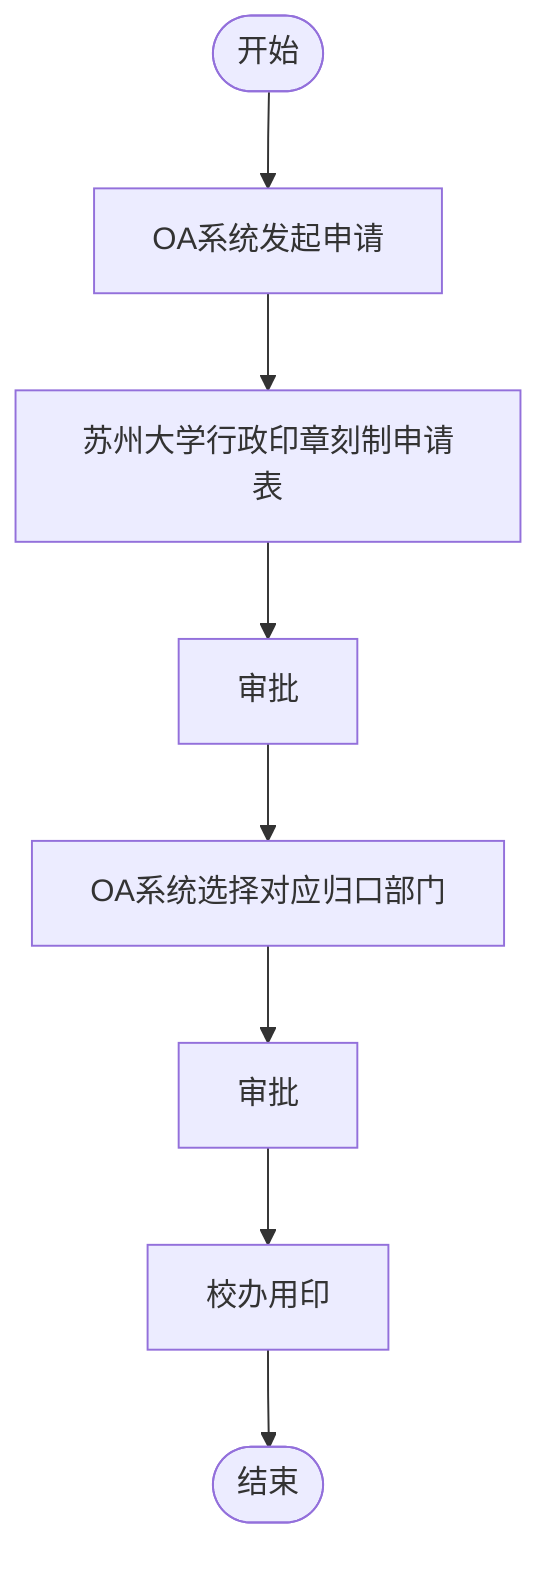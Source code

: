 flowchart TD
    Start(["开始"]) --> InitiateOA["OA系统发起申请"]
    InitiateOA --> ApplyForm["苏州大学行政印章刻制申请表"]
    ApplyForm --> Approval1["审批"]
    Approval1 --> SelectDepartment["OA系统选择对应归口部门"]
    SelectDepartment --> Approval2["审批"]
    Approval2 --> UseSeal["校办用印"]
    UseSeal --> End(["结束"])